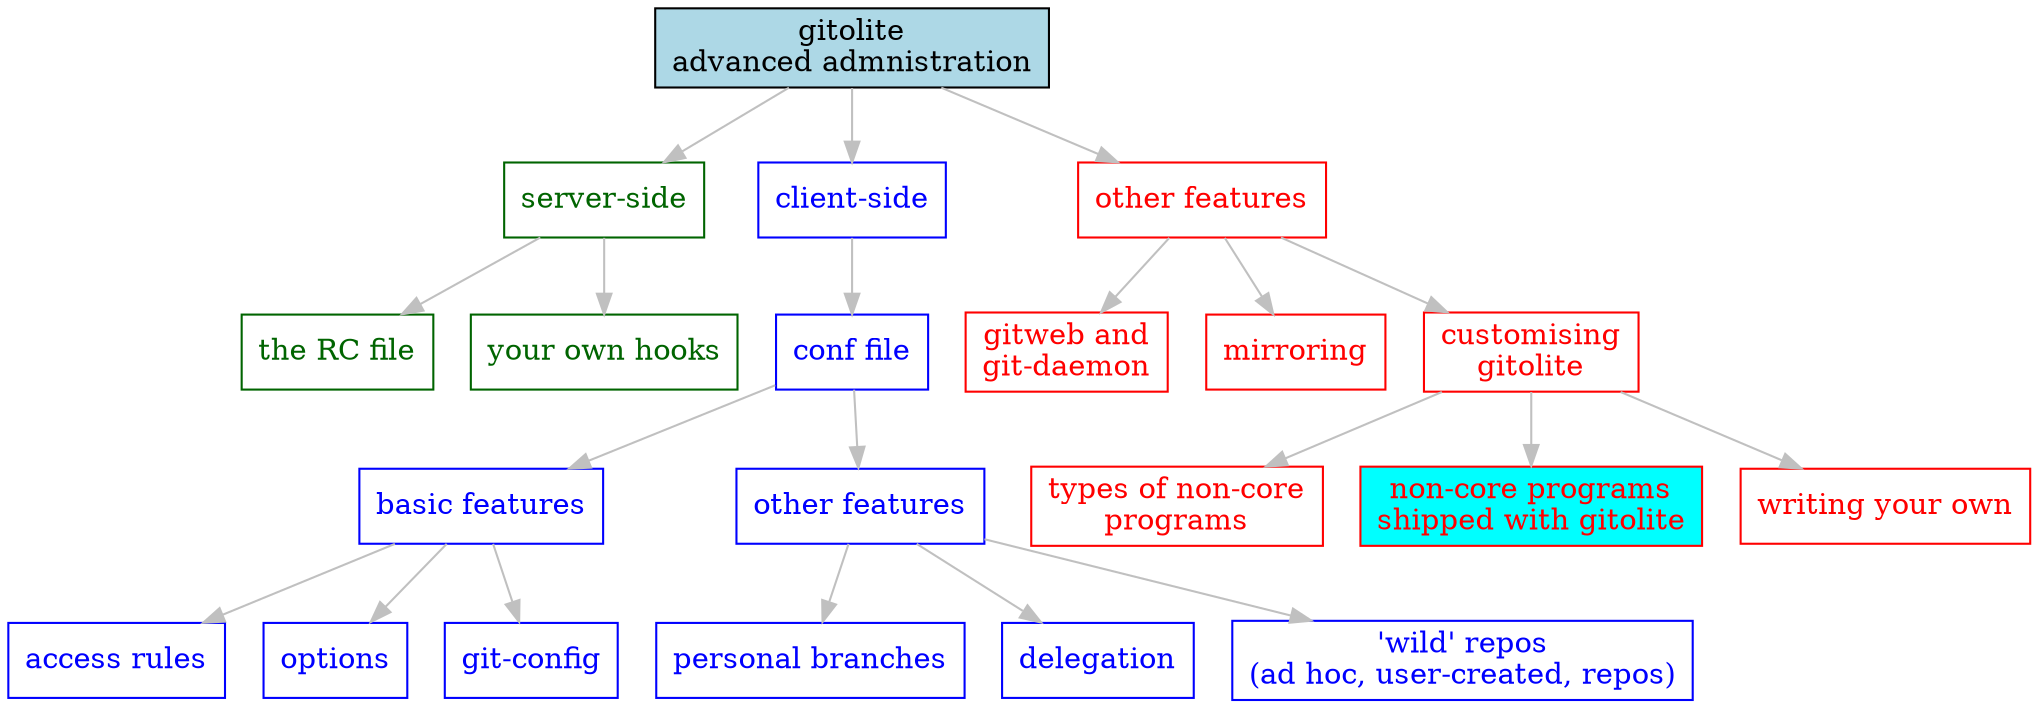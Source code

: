 digraph G {

    node [ shape = box ]
    edge [ color = gray ]

    gitolite [ label = "gitolite\nadvanced admnistration" style = filled fillcolor = lightblue ]
    node [ fontcolor = darkgreen color = darkgreen ]
    "server-side" -> "the RC file"
    gitolite -> "server-side" -> "your own hooks"

    node [ fontcolor = blue color = blue ]
    gitolite -> "client-side"
    "client-side" -> "conf file" -> "basic features"
    "basic features" -> "access rules"
    "basic features" -> options
    "basic features" -> "git-config"
    of1 [ label = "other features" ]
    "conf file" -> of1
    of1 -> "personal branches"
    of1 -> delegation
    of1 -> "'wild' repos\n(ad hoc, user-created, repos)"

    node [ fontcolor = red color = red ]
    of2 [ label = "other features" ]
    gitolite -> of2
    of2 -> "gitweb and\ngit-daemon"
    of2 -> "mirroring"
    cust [ label = "customising\ngitolite" ]
    of2 -> cust
    cust -> "types of non-core\nprograms"
    ncs [ style=filled fillcolor=cyan label = "non-core programs\nshipped with gitolite" ]
    cust -> ncs
    cust -> "writing your own"
}
